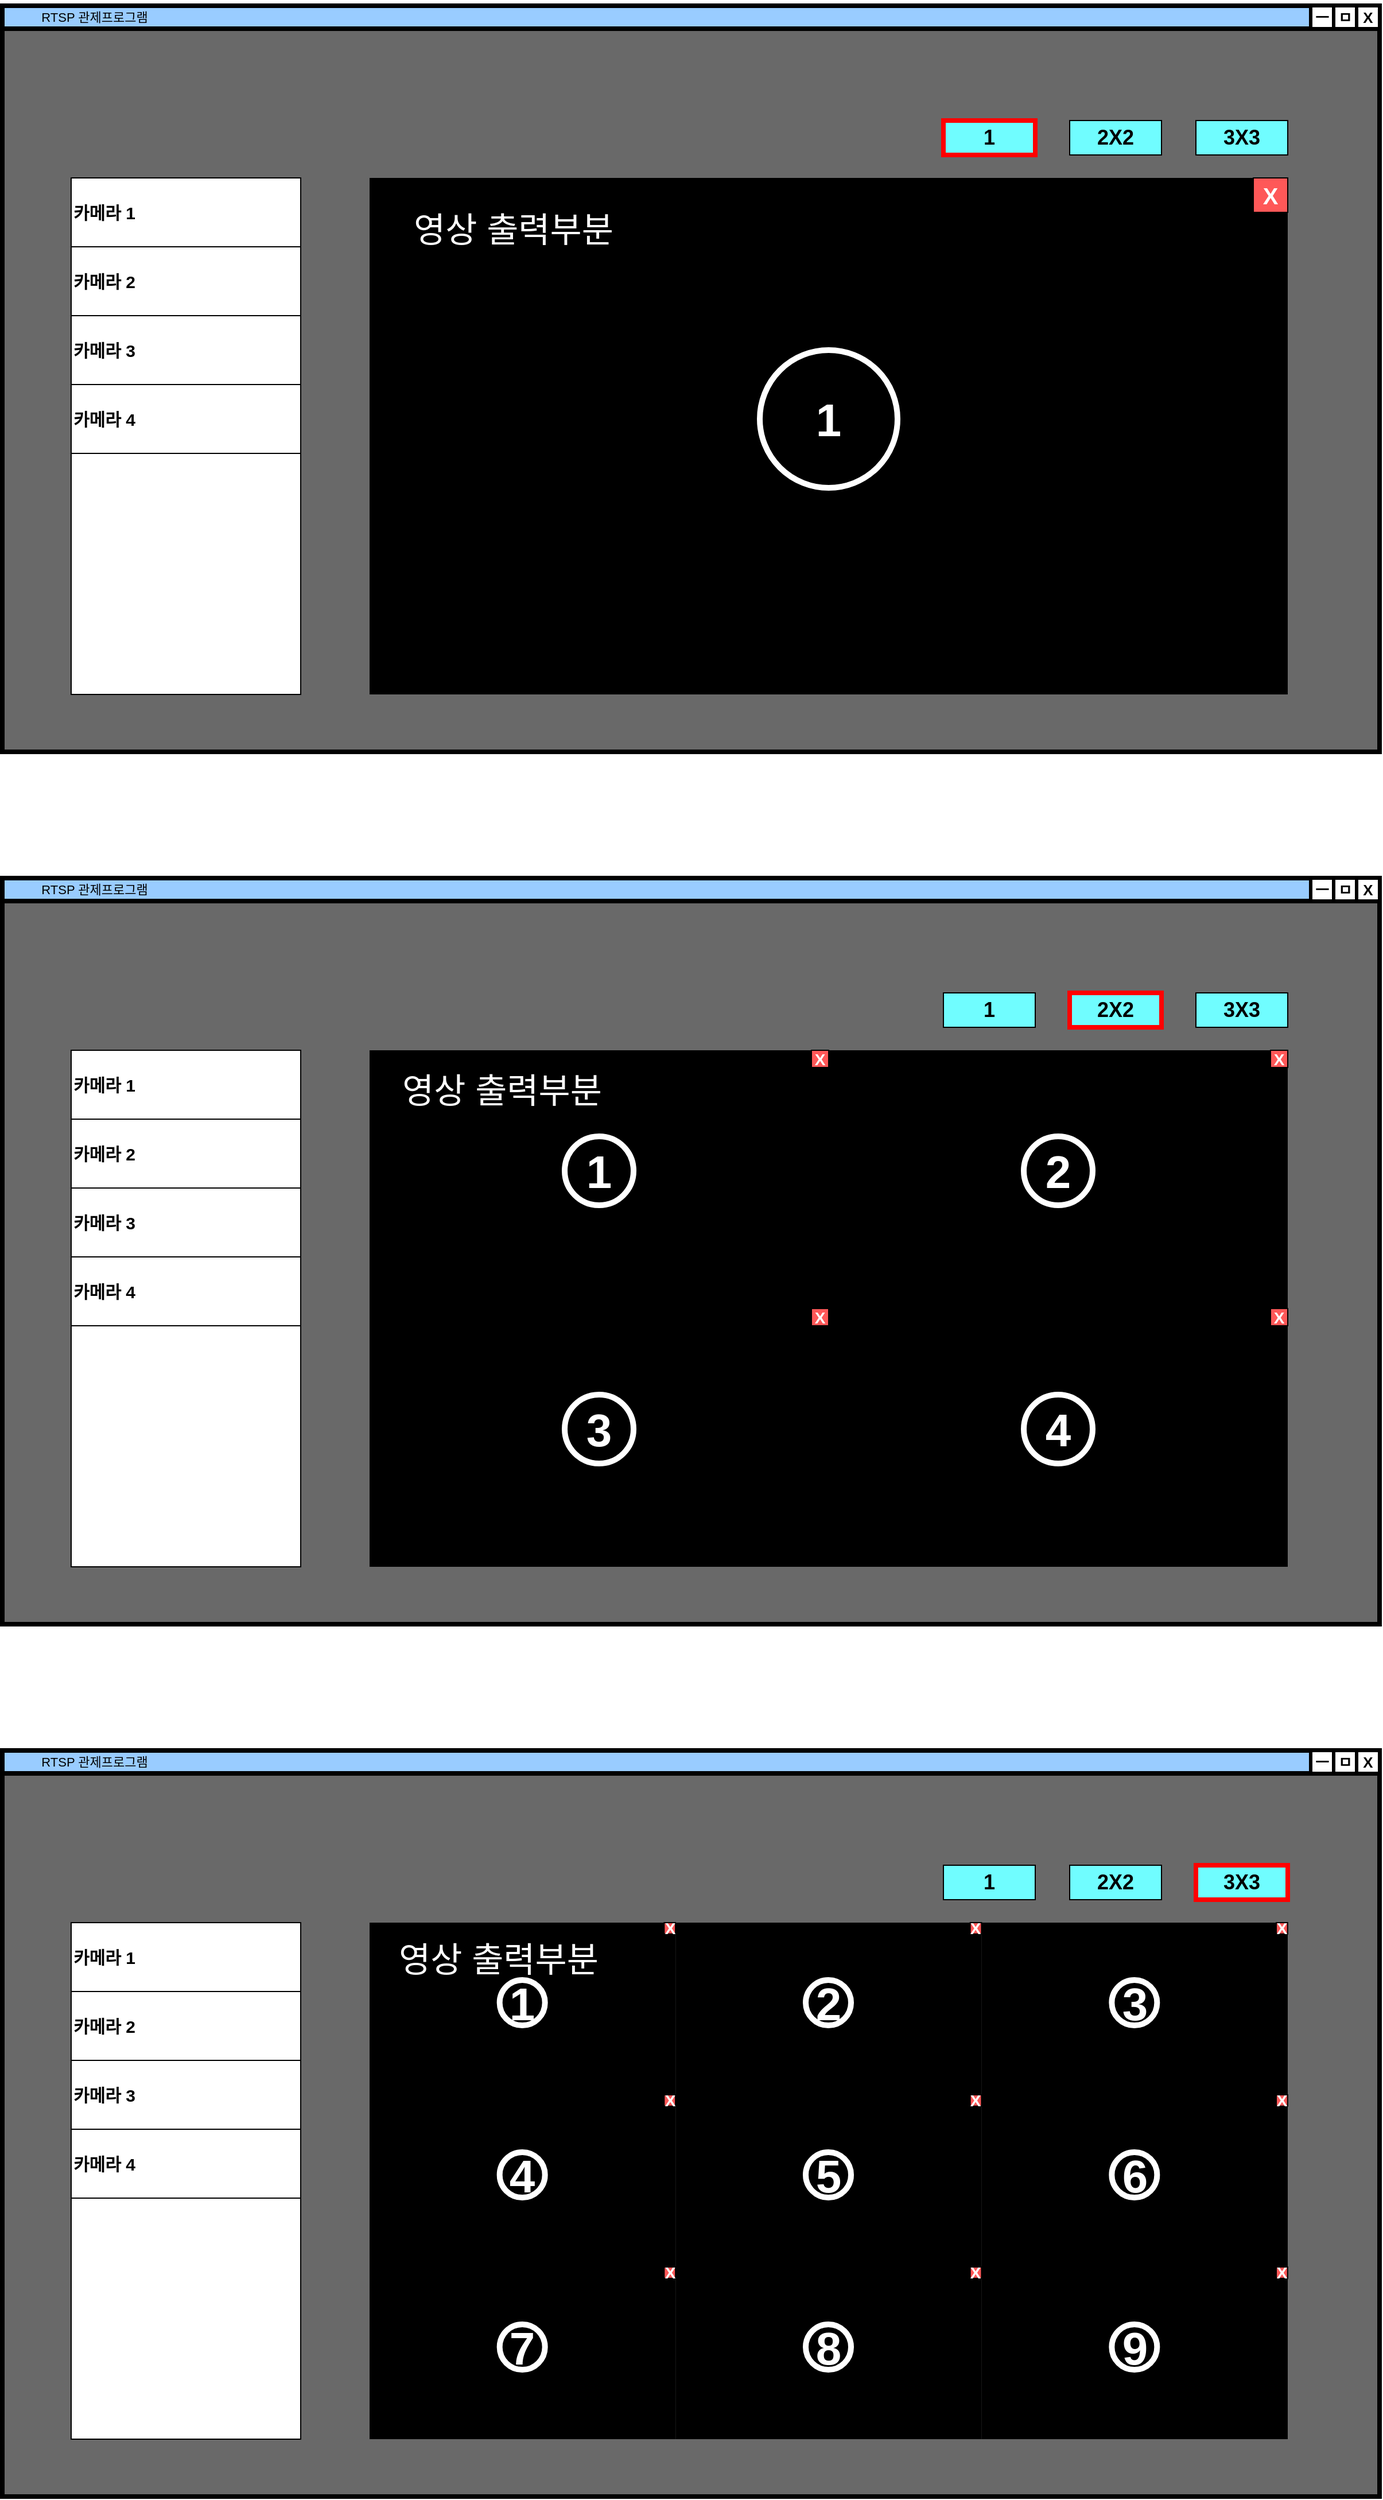 <mxfile version="26.0.2">
  <diagram name="페이지-1" id="IkHp8Y_VfOA2l69gQE5q">
    <mxGraphModel dx="2620" dy="2092" grid="1" gridSize="10" guides="1" tooltips="1" connect="1" arrows="1" fold="1" page="1" pageScale="1" pageWidth="827" pageHeight="1169" math="0" shadow="0">
      <root>
        <mxCell id="0" />
        <mxCell id="1" parent="0" />
        <mxCell id="s6_-VDTN1BvuscFlEvzm-3" value="" style="swimlane;startSize=0;swimlaneFillColor=light-dark(#696969, #ededed);fillColor=none;strokeWidth=4;" vertex="1" parent="1">
          <mxGeometry x="-640" y="-360" width="1200" height="650" as="geometry" />
        </mxCell>
        <mxCell id="s6_-VDTN1BvuscFlEvzm-1" value="" style="rounded=0;whiteSpace=wrap;html=1;gradientColor=none;strokeColor=none;fillColor=#000000;" vertex="1" parent="s6_-VDTN1BvuscFlEvzm-3">
          <mxGeometry x="320" y="150" width="800" height="450" as="geometry" />
        </mxCell>
        <mxCell id="s6_-VDTN1BvuscFlEvzm-2" value="영상 출력부분" style="text;html=1;align=center;verticalAlign=middle;resizable=0;points=[];autosize=1;strokeColor=none;fillColor=none;fontSize=30;fontColor=#FFFFFF;" vertex="1" parent="s6_-VDTN1BvuscFlEvzm-3">
          <mxGeometry x="340" y="170" width="210" height="50" as="geometry" />
        </mxCell>
        <mxCell id="s6_-VDTN1BvuscFlEvzm-4" value="" style="rounded=0;whiteSpace=wrap;html=1;" vertex="1" parent="s6_-VDTN1BvuscFlEvzm-3">
          <mxGeometry x="60" y="150" width="200" height="450" as="geometry" />
        </mxCell>
        <mxCell id="s6_-VDTN1BvuscFlEvzm-7" value="1" style="rounded=0;whiteSpace=wrap;html=1;fontSize=18;fontStyle=1;gradientColor=none;fillColor=light-dark(#70FDFF,#EDEDED);" vertex="1" parent="s6_-VDTN1BvuscFlEvzm-3">
          <mxGeometry x="820" y="100" width="80" height="30" as="geometry" />
        </mxCell>
        <mxCell id="s6_-VDTN1BvuscFlEvzm-5" value="3X3" style="rounded=0;whiteSpace=wrap;html=1;fontStyle=1;fontSize=18;fillColor=#70FDFF;" vertex="1" parent="s6_-VDTN1BvuscFlEvzm-3">
          <mxGeometry x="1040" y="100" width="80" height="30" as="geometry" />
        </mxCell>
        <mxCell id="s6_-VDTN1BvuscFlEvzm-6" value="2X2" style="rounded=0;whiteSpace=wrap;html=1;fontSize=18;fontStyle=1;fillColor=#70FDFF;" vertex="1" parent="s6_-VDTN1BvuscFlEvzm-3">
          <mxGeometry x="930" y="100" width="80" height="30" as="geometry" />
        </mxCell>
        <mxCell id="s6_-VDTN1BvuscFlEvzm-9" value="X" style="whiteSpace=wrap;html=1;aspect=fixed;fontStyle=1;fontSize=20;fillColor=light-dark(#fe5858, #ff7777);fontColor=#FFFFFF;" vertex="1" parent="s6_-VDTN1BvuscFlEvzm-3">
          <mxGeometry x="1090" y="150" width="30" height="30" as="geometry" />
        </mxCell>
        <mxCell id="s6_-VDTN1BvuscFlEvzm-10" value="카메라 1" style="rounded=0;whiteSpace=wrap;html=1;align=left;fontStyle=1;fontSize=15;" vertex="1" parent="s6_-VDTN1BvuscFlEvzm-3">
          <mxGeometry x="60" y="150" width="200" height="60" as="geometry" />
        </mxCell>
        <mxCell id="s6_-VDTN1BvuscFlEvzm-11" value="카메라 2" style="rounded=0;whiteSpace=wrap;html=1;align=left;fontStyle=1;fontSize=15;" vertex="1" parent="s6_-VDTN1BvuscFlEvzm-3">
          <mxGeometry x="60" y="210" width="200" height="60" as="geometry" />
        </mxCell>
        <mxCell id="s6_-VDTN1BvuscFlEvzm-12" value="카메라 3" style="rounded=0;whiteSpace=wrap;html=1;align=left;fontStyle=1;fontSize=15;" vertex="1" parent="s6_-VDTN1BvuscFlEvzm-3">
          <mxGeometry x="60" y="270" width="200" height="60" as="geometry" />
        </mxCell>
        <mxCell id="s6_-VDTN1BvuscFlEvzm-13" value="카메라 4" style="rounded=0;whiteSpace=wrap;html=1;align=left;fontSize=15;fontStyle=1" vertex="1" parent="s6_-VDTN1BvuscFlEvzm-3">
          <mxGeometry x="60" y="330" width="200" height="60" as="geometry" />
        </mxCell>
        <mxCell id="s6_-VDTN1BvuscFlEvzm-15" value="" style="rounded=0;whiteSpace=wrap;html=1;fillColor=none;strokeWidth=4;strokeColor=light-dark(#ff0000, #ededed);" vertex="1" parent="s6_-VDTN1BvuscFlEvzm-3">
          <mxGeometry x="820" y="100" width="80" height="30" as="geometry" />
        </mxCell>
        <mxCell id="s6_-VDTN1BvuscFlEvzm-18" value="&lt;b&gt;&lt;font style=&quot;font-size: 40px; color: rgb(255, 255, 255);&quot;&gt;1&lt;/font&gt;&lt;/b&gt;" style="ellipse;whiteSpace=wrap;html=1;aspect=fixed;strokeWidth=5;strokeColor=light-dark(#ffffff, #ededed);fillColor=none;" vertex="1" parent="s6_-VDTN1BvuscFlEvzm-3">
          <mxGeometry x="660" y="300" width="120" height="120" as="geometry" />
        </mxCell>
        <mxCell id="s6_-VDTN1BvuscFlEvzm-19" value="" style="rounded=0;whiteSpace=wrap;html=1;strokeWidth=4;fillColor=#99CCFF;" vertex="1" parent="s6_-VDTN1BvuscFlEvzm-3">
          <mxGeometry width="1200" height="20" as="geometry" />
        </mxCell>
        <mxCell id="s6_-VDTN1BvuscFlEvzm-22" value="X" style="whiteSpace=wrap;html=1;aspect=fixed;strokeWidth=3;fontStyle=1;fontSize=13;" vertex="1" parent="s6_-VDTN1BvuscFlEvzm-3">
          <mxGeometry x="1180" width="20" height="20" as="geometry" />
        </mxCell>
        <mxCell id="s6_-VDTN1BvuscFlEvzm-21" value="ㅁ" style="whiteSpace=wrap;html=1;aspect=fixed;strokeWidth=3;fontStyle=1;fontSize=13;" vertex="1" parent="s6_-VDTN1BvuscFlEvzm-3">
          <mxGeometry x="1160" width="20" height="20" as="geometry" />
        </mxCell>
        <mxCell id="s6_-VDTN1BvuscFlEvzm-20" value="ㅡ" style="whiteSpace=wrap;html=1;aspect=fixed;strokeWidth=3;fontStyle=1;fontSize=13;" vertex="1" parent="s6_-VDTN1BvuscFlEvzm-3">
          <mxGeometry x="1140" width="20" height="20" as="geometry" />
        </mxCell>
        <mxCell id="s6_-VDTN1BvuscFlEvzm-134" value="RTSP 관제프로그램" style="text;html=1;align=center;verticalAlign=middle;resizable=0;points=[];autosize=1;strokeColor=none;fillColor=none;fontSize=11;" vertex="1" parent="s6_-VDTN1BvuscFlEvzm-3">
          <mxGeometry x="20" y="-5" width="120" height="30" as="geometry" />
        </mxCell>
        <mxCell id="s6_-VDTN1BvuscFlEvzm-23" value="" style="swimlane;startSize=0;swimlaneFillColor=light-dark(#696969, #ededed);fillColor=none;strokeWidth=4;" vertex="1" parent="1">
          <mxGeometry x="-640" y="400" width="1200" height="650" as="geometry" />
        </mxCell>
        <mxCell id="s6_-VDTN1BvuscFlEvzm-26" value="" style="rounded=0;whiteSpace=wrap;html=1;" vertex="1" parent="s6_-VDTN1BvuscFlEvzm-23">
          <mxGeometry x="60" y="150" width="200" height="450" as="geometry" />
        </mxCell>
        <mxCell id="s6_-VDTN1BvuscFlEvzm-27" value="1" style="rounded=0;whiteSpace=wrap;html=1;fontSize=18;fontStyle=1;gradientColor=none;fillColor=light-dark(#70FDFF,#EDEDED);" vertex="1" parent="s6_-VDTN1BvuscFlEvzm-23">
          <mxGeometry x="820" y="100" width="80" height="30" as="geometry" />
        </mxCell>
        <mxCell id="s6_-VDTN1BvuscFlEvzm-28" value="3X3" style="rounded=0;whiteSpace=wrap;html=1;fontStyle=1;fontSize=18;fillColor=#70FDFF;" vertex="1" parent="s6_-VDTN1BvuscFlEvzm-23">
          <mxGeometry x="1040" y="100" width="80" height="30" as="geometry" />
        </mxCell>
        <mxCell id="s6_-VDTN1BvuscFlEvzm-29" value="2X2" style="rounded=0;whiteSpace=wrap;html=1;fontSize=18;fontStyle=1;fillColor=#70FDFF;" vertex="1" parent="s6_-VDTN1BvuscFlEvzm-23">
          <mxGeometry x="930" y="100" width="80" height="30" as="geometry" />
        </mxCell>
        <mxCell id="s6_-VDTN1BvuscFlEvzm-31" value="카메라 1" style="rounded=0;whiteSpace=wrap;html=1;align=left;fontStyle=1;fontSize=15;" vertex="1" parent="s6_-VDTN1BvuscFlEvzm-23">
          <mxGeometry x="60" y="150" width="200" height="60" as="geometry" />
        </mxCell>
        <mxCell id="s6_-VDTN1BvuscFlEvzm-32" value="카메라 2" style="rounded=0;whiteSpace=wrap;html=1;align=left;fontStyle=1;fontSize=15;" vertex="1" parent="s6_-VDTN1BvuscFlEvzm-23">
          <mxGeometry x="60" y="210" width="200" height="60" as="geometry" />
        </mxCell>
        <mxCell id="s6_-VDTN1BvuscFlEvzm-33" value="카메라 3" style="rounded=0;whiteSpace=wrap;html=1;align=left;fontStyle=1;fontSize=15;" vertex="1" parent="s6_-VDTN1BvuscFlEvzm-23">
          <mxGeometry x="60" y="270" width="200" height="60" as="geometry" />
        </mxCell>
        <mxCell id="s6_-VDTN1BvuscFlEvzm-34" value="카메라 4" style="rounded=0;whiteSpace=wrap;html=1;align=left;fontSize=15;fontStyle=1" vertex="1" parent="s6_-VDTN1BvuscFlEvzm-23">
          <mxGeometry x="60" y="330" width="200" height="60" as="geometry" />
        </mxCell>
        <mxCell id="s6_-VDTN1BvuscFlEvzm-35" value="" style="rounded=0;whiteSpace=wrap;html=1;fillColor=none;strokeWidth=4;strokeColor=light-dark(#ff0000, #ededed);" vertex="1" parent="s6_-VDTN1BvuscFlEvzm-23">
          <mxGeometry x="930" y="100" width="80" height="30" as="geometry" />
        </mxCell>
        <mxCell id="s6_-VDTN1BvuscFlEvzm-37" value="" style="rounded=0;whiteSpace=wrap;html=1;strokeWidth=4;fillColor=#99CCFF;" vertex="1" parent="s6_-VDTN1BvuscFlEvzm-23">
          <mxGeometry width="1200" height="20" as="geometry" />
        </mxCell>
        <mxCell id="s6_-VDTN1BvuscFlEvzm-38" value="X" style="whiteSpace=wrap;html=1;aspect=fixed;strokeWidth=3;fontStyle=1;fontSize=13;" vertex="1" parent="s6_-VDTN1BvuscFlEvzm-23">
          <mxGeometry x="1180" width="20" height="20" as="geometry" />
        </mxCell>
        <mxCell id="s6_-VDTN1BvuscFlEvzm-39" value="ㅁ" style="whiteSpace=wrap;html=1;aspect=fixed;strokeWidth=3;fontStyle=1;fontSize=13;" vertex="1" parent="s6_-VDTN1BvuscFlEvzm-23">
          <mxGeometry x="1160" width="20" height="20" as="geometry" />
        </mxCell>
        <mxCell id="s6_-VDTN1BvuscFlEvzm-40" value="ㅡ" style="whiteSpace=wrap;html=1;aspect=fixed;strokeWidth=3;fontStyle=1;fontSize=13;" vertex="1" parent="s6_-VDTN1BvuscFlEvzm-23">
          <mxGeometry x="1140" width="20" height="20" as="geometry" />
        </mxCell>
        <mxCell id="s6_-VDTN1BvuscFlEvzm-58" value="" style="group" vertex="1" connectable="0" parent="s6_-VDTN1BvuscFlEvzm-23">
          <mxGeometry x="320" y="150" width="800" height="450" as="geometry" />
        </mxCell>
        <mxCell id="s6_-VDTN1BvuscFlEvzm-41" value="" style="rounded=0;whiteSpace=wrap;html=1;gradientColor=none;strokeColor=none;fillColor=#000000;" vertex="1" parent="s6_-VDTN1BvuscFlEvzm-58">
          <mxGeometry x="400" width="400" height="225" as="geometry" />
        </mxCell>
        <mxCell id="s6_-VDTN1BvuscFlEvzm-43" value="X" style="whiteSpace=wrap;html=1;aspect=fixed;fontStyle=1;fontSize=14;fillColor=light-dark(#fe5858, #ff7777);fontColor=#FFFFFF;" vertex="1" parent="s6_-VDTN1BvuscFlEvzm-58">
          <mxGeometry x="785" width="15" height="15" as="geometry" />
        </mxCell>
        <mxCell id="s6_-VDTN1BvuscFlEvzm-44" value="&lt;b&gt;&lt;font style=&quot;font-size: 40px; color: rgb(255, 255, 255);&quot;&gt;2&lt;/font&gt;&lt;/b&gt;" style="ellipse;whiteSpace=wrap;html=1;aspect=fixed;strokeWidth=5;strokeColor=light-dark(#ffffff, #ededed);fillColor=none;" vertex="1" parent="s6_-VDTN1BvuscFlEvzm-58">
          <mxGeometry x="570" y="75" width="60" height="60" as="geometry" />
        </mxCell>
        <mxCell id="s6_-VDTN1BvuscFlEvzm-45" value="" style="rounded=0;whiteSpace=wrap;html=1;gradientColor=none;strokeColor=none;fillColor=#000000;" vertex="1" parent="s6_-VDTN1BvuscFlEvzm-58">
          <mxGeometry width="400" height="225" as="geometry" />
        </mxCell>
        <mxCell id="s6_-VDTN1BvuscFlEvzm-46" value="영상 출력부분" style="text;html=1;align=center;verticalAlign=middle;resizable=0;points=[];autosize=1;strokeColor=none;fillColor=none;fontSize=30;fontColor=#FFFFFF;" vertex="1" parent="s6_-VDTN1BvuscFlEvzm-58">
          <mxGeometry x="10" y="10" width="210" height="50" as="geometry" />
        </mxCell>
        <mxCell id="s6_-VDTN1BvuscFlEvzm-47" value="X" style="whiteSpace=wrap;html=1;aspect=fixed;fontStyle=1;fontSize=14;fillColor=light-dark(#fe5858, #ff7777);fontColor=#FFFFFF;" vertex="1" parent="s6_-VDTN1BvuscFlEvzm-58">
          <mxGeometry x="385" width="15" height="15" as="geometry" />
        </mxCell>
        <mxCell id="s6_-VDTN1BvuscFlEvzm-48" value="&lt;b&gt;&lt;font style=&quot;font-size: 40px; color: rgb(255, 255, 255);&quot;&gt;1&lt;/font&gt;&lt;/b&gt;" style="ellipse;whiteSpace=wrap;html=1;aspect=fixed;strokeWidth=5;strokeColor=light-dark(#ffffff, #ededed);fillColor=none;" vertex="1" parent="s6_-VDTN1BvuscFlEvzm-58">
          <mxGeometry x="170" y="75" width="60" height="60" as="geometry" />
        </mxCell>
        <mxCell id="s6_-VDTN1BvuscFlEvzm-50" value="" style="rounded=0;whiteSpace=wrap;html=1;gradientColor=none;strokeColor=none;fillColor=#000000;" vertex="1" parent="s6_-VDTN1BvuscFlEvzm-58">
          <mxGeometry y="225" width="400" height="225" as="geometry" />
        </mxCell>
        <mxCell id="s6_-VDTN1BvuscFlEvzm-52" value="X" style="whiteSpace=wrap;html=1;aspect=fixed;fontStyle=1;fontSize=14;fillColor=light-dark(#fe5858, #ff7777);fontColor=#FFFFFF;" vertex="1" parent="s6_-VDTN1BvuscFlEvzm-58">
          <mxGeometry x="385" y="225" width="15" height="15" as="geometry" />
        </mxCell>
        <mxCell id="s6_-VDTN1BvuscFlEvzm-53" value="&lt;b&gt;&lt;font style=&quot;font-size: 40px; color: rgb(255, 255, 255);&quot;&gt;3&lt;/font&gt;&lt;/b&gt;" style="ellipse;whiteSpace=wrap;html=1;aspect=fixed;strokeWidth=5;strokeColor=light-dark(#ffffff, #ededed);fillColor=none;" vertex="1" parent="s6_-VDTN1BvuscFlEvzm-58">
          <mxGeometry x="170" y="300" width="60" height="60" as="geometry" />
        </mxCell>
        <mxCell id="s6_-VDTN1BvuscFlEvzm-54" value="" style="rounded=0;whiteSpace=wrap;html=1;gradientColor=none;strokeColor=none;fillColor=#000000;" vertex="1" parent="s6_-VDTN1BvuscFlEvzm-58">
          <mxGeometry x="400" y="225" width="400" height="225" as="geometry" />
        </mxCell>
        <mxCell id="s6_-VDTN1BvuscFlEvzm-56" value="X" style="whiteSpace=wrap;html=1;aspect=fixed;fontStyle=1;fontSize=14;fillColor=light-dark(#fe5858, #ff7777);fontColor=#FFFFFF;" vertex="1" parent="s6_-VDTN1BvuscFlEvzm-58">
          <mxGeometry x="785" y="225" width="15" height="15" as="geometry" />
        </mxCell>
        <mxCell id="s6_-VDTN1BvuscFlEvzm-57" value="&lt;b&gt;&lt;font style=&quot;font-size: 40px; color: rgb(255, 255, 255);&quot;&gt;4&lt;/font&gt;&lt;/b&gt;" style="ellipse;whiteSpace=wrap;html=1;aspect=fixed;strokeWidth=5;strokeColor=light-dark(#ffffff, #ededed);fillColor=none;" vertex="1" parent="s6_-VDTN1BvuscFlEvzm-58">
          <mxGeometry x="570" y="300" width="60" height="60" as="geometry" />
        </mxCell>
        <mxCell id="s6_-VDTN1BvuscFlEvzm-135" value="RTSP 관제프로그램" style="text;html=1;align=center;verticalAlign=middle;resizable=0;points=[];autosize=1;strokeColor=none;fillColor=none;fontSize=11;" vertex="1" parent="s6_-VDTN1BvuscFlEvzm-23">
          <mxGeometry x="20" y="-5" width="120" height="30" as="geometry" />
        </mxCell>
        <mxCell id="s6_-VDTN1BvuscFlEvzm-59" value="" style="swimlane;startSize=0;swimlaneFillColor=light-dark(#696969, #ededed);fillColor=none;strokeWidth=4;" vertex="1" parent="1">
          <mxGeometry x="-640" y="1160" width="1200" height="650" as="geometry" />
        </mxCell>
        <mxCell id="s6_-VDTN1BvuscFlEvzm-60" value="" style="rounded=0;whiteSpace=wrap;html=1;" vertex="1" parent="s6_-VDTN1BvuscFlEvzm-59">
          <mxGeometry x="60" y="150" width="200" height="450" as="geometry" />
        </mxCell>
        <mxCell id="s6_-VDTN1BvuscFlEvzm-61" value="1" style="rounded=0;whiteSpace=wrap;html=1;fontSize=18;fontStyle=1;gradientColor=none;fillColor=light-dark(#70FDFF,#EDEDED);" vertex="1" parent="s6_-VDTN1BvuscFlEvzm-59">
          <mxGeometry x="820" y="100" width="80" height="30" as="geometry" />
        </mxCell>
        <mxCell id="s6_-VDTN1BvuscFlEvzm-62" value="3X3" style="rounded=0;whiteSpace=wrap;html=1;fontStyle=1;fontSize=18;fillColor=#70FDFF;" vertex="1" parent="s6_-VDTN1BvuscFlEvzm-59">
          <mxGeometry x="1040" y="100" width="80" height="30" as="geometry" />
        </mxCell>
        <mxCell id="s6_-VDTN1BvuscFlEvzm-63" value="2X2" style="rounded=0;whiteSpace=wrap;html=1;fontSize=18;fontStyle=1;fillColor=#70FDFF;" vertex="1" parent="s6_-VDTN1BvuscFlEvzm-59">
          <mxGeometry x="930" y="100" width="80" height="30" as="geometry" />
        </mxCell>
        <mxCell id="s6_-VDTN1BvuscFlEvzm-64" value="카메라 1" style="rounded=0;whiteSpace=wrap;html=1;align=left;fontStyle=1;fontSize=15;" vertex="1" parent="s6_-VDTN1BvuscFlEvzm-59">
          <mxGeometry x="60" y="150" width="200" height="60" as="geometry" />
        </mxCell>
        <mxCell id="s6_-VDTN1BvuscFlEvzm-65" value="카메라 2" style="rounded=0;whiteSpace=wrap;html=1;align=left;fontStyle=1;fontSize=15;" vertex="1" parent="s6_-VDTN1BvuscFlEvzm-59">
          <mxGeometry x="60" y="210" width="200" height="60" as="geometry" />
        </mxCell>
        <mxCell id="s6_-VDTN1BvuscFlEvzm-66" value="카메라 3" style="rounded=0;whiteSpace=wrap;html=1;align=left;fontStyle=1;fontSize=15;" vertex="1" parent="s6_-VDTN1BvuscFlEvzm-59">
          <mxGeometry x="60" y="270" width="200" height="60" as="geometry" />
        </mxCell>
        <mxCell id="s6_-VDTN1BvuscFlEvzm-67" value="카메라 4" style="rounded=0;whiteSpace=wrap;html=1;align=left;fontSize=15;fontStyle=1" vertex="1" parent="s6_-VDTN1BvuscFlEvzm-59">
          <mxGeometry x="60" y="330" width="200" height="60" as="geometry" />
        </mxCell>
        <mxCell id="s6_-VDTN1BvuscFlEvzm-68" value="" style="rounded=0;whiteSpace=wrap;html=1;fillColor=none;strokeWidth=4;strokeColor=light-dark(#ff0000, #ededed);" vertex="1" parent="s6_-VDTN1BvuscFlEvzm-59">
          <mxGeometry x="1040" y="100" width="80" height="30" as="geometry" />
        </mxCell>
        <mxCell id="s6_-VDTN1BvuscFlEvzm-69" value="" style="rounded=0;whiteSpace=wrap;html=1;strokeWidth=4;fillColor=#99CCFF;" vertex="1" parent="s6_-VDTN1BvuscFlEvzm-59">
          <mxGeometry width="1200" height="20" as="geometry" />
        </mxCell>
        <mxCell id="s6_-VDTN1BvuscFlEvzm-70" value="X" style="whiteSpace=wrap;html=1;aspect=fixed;strokeWidth=3;fontStyle=1;fontSize=13;" vertex="1" parent="s6_-VDTN1BvuscFlEvzm-59">
          <mxGeometry x="1180" width="20" height="20" as="geometry" />
        </mxCell>
        <mxCell id="s6_-VDTN1BvuscFlEvzm-71" value="ㅁ" style="whiteSpace=wrap;html=1;aspect=fixed;strokeWidth=3;fontStyle=1;fontSize=13;" vertex="1" parent="s6_-VDTN1BvuscFlEvzm-59">
          <mxGeometry x="1160" width="20" height="20" as="geometry" />
        </mxCell>
        <mxCell id="s6_-VDTN1BvuscFlEvzm-72" value="ㅡ" style="whiteSpace=wrap;html=1;aspect=fixed;strokeWidth=3;fontStyle=1;fontSize=13;" vertex="1" parent="s6_-VDTN1BvuscFlEvzm-59">
          <mxGeometry x="1140" width="20" height="20" as="geometry" />
        </mxCell>
        <mxCell id="s6_-VDTN1BvuscFlEvzm-133" value="" style="group;aspect=fixed;" vertex="1" connectable="0" parent="s6_-VDTN1BvuscFlEvzm-59">
          <mxGeometry x="320" y="150" width="800" height="450" as="geometry" />
        </mxCell>
        <mxCell id="s6_-VDTN1BvuscFlEvzm-81" value="" style="rounded=0;whiteSpace=wrap;html=1;gradientColor=none;strokeColor=none;fillColor=#000000;container=0;" vertex="1" parent="s6_-VDTN1BvuscFlEvzm-133">
          <mxGeometry x="533.333" width="266.667" height="150" as="geometry" />
        </mxCell>
        <mxCell id="s6_-VDTN1BvuscFlEvzm-82" value="X" style="whiteSpace=wrap;html=1;aspect=fixed;fontStyle=1;fontSize=14;fillColor=light-dark(#fe5858, #ff7777);fontColor=#FFFFFF;container=0;" vertex="1" parent="s6_-VDTN1BvuscFlEvzm-133">
          <mxGeometry x="790" width="9.876" height="9.876" as="geometry" />
        </mxCell>
        <mxCell id="s6_-VDTN1BvuscFlEvzm-83" value="&lt;b&gt;&lt;font style=&quot;font-size: 40px; color: rgb(255, 255, 255);&quot;&gt;3&lt;/font&gt;&lt;/b&gt;" style="ellipse;whiteSpace=wrap;html=1;aspect=fixed;strokeWidth=5;strokeColor=light-dark(#ffffff, #ededed);fillColor=none;container=0;" vertex="1" parent="s6_-VDTN1BvuscFlEvzm-133">
          <mxGeometry x="646.667" y="50" width="39.506" height="39.506" as="geometry" />
        </mxCell>
        <mxCell id="s6_-VDTN1BvuscFlEvzm-90" value="" style="rounded=0;whiteSpace=wrap;html=1;gradientColor=none;strokeColor=none;fillColor=#000000;container=0;" vertex="1" parent="s6_-VDTN1BvuscFlEvzm-133">
          <mxGeometry x="533.333" y="150" width="266.667" height="150" as="geometry" />
        </mxCell>
        <mxCell id="s6_-VDTN1BvuscFlEvzm-91" value="X" style="whiteSpace=wrap;html=1;aspect=fixed;fontStyle=1;fontSize=14;fillColor=light-dark(#fe5858, #ff7777);fontColor=#FFFFFF;container=0;" vertex="1" parent="s6_-VDTN1BvuscFlEvzm-133">
          <mxGeometry x="790" y="150" width="9.876" height="9.876" as="geometry" />
        </mxCell>
        <mxCell id="s6_-VDTN1BvuscFlEvzm-92" value="&lt;b&gt;&lt;font style=&quot;font-size: 40px; color: rgb(255, 255, 255);&quot;&gt;6&lt;/font&gt;&lt;/b&gt;" style="ellipse;whiteSpace=wrap;html=1;aspect=fixed;strokeWidth=5;strokeColor=light-dark(#ffffff, #ededed);fillColor=none;container=0;" vertex="1" parent="s6_-VDTN1BvuscFlEvzm-133">
          <mxGeometry x="646.667" y="200" width="39.506" height="39.506" as="geometry" />
        </mxCell>
        <mxCell id="s6_-VDTN1BvuscFlEvzm-93" value="" style="rounded=0;whiteSpace=wrap;html=1;gradientColor=none;strokeColor=none;fillColor=#000000;container=0;" vertex="1" parent="s6_-VDTN1BvuscFlEvzm-133">
          <mxGeometry y="300" width="266.667" height="150" as="geometry" />
        </mxCell>
        <mxCell id="s6_-VDTN1BvuscFlEvzm-94" value="X" style="whiteSpace=wrap;html=1;aspect=fixed;fontStyle=1;fontSize=14;fillColor=light-dark(#fe5858, #ff7777);fontColor=#FFFFFF;container=0;" vertex="1" parent="s6_-VDTN1BvuscFlEvzm-133">
          <mxGeometry x="256.667" y="300" width="9.876" height="9.876" as="geometry" />
        </mxCell>
        <mxCell id="s6_-VDTN1BvuscFlEvzm-95" value="&lt;b&gt;&lt;font style=&quot;font-size: 40px; color: rgb(255, 255, 255);&quot;&gt;7&lt;/font&gt;&lt;/b&gt;" style="ellipse;whiteSpace=wrap;html=1;aspect=fixed;strokeWidth=5;strokeColor=light-dark(#ffffff, #ededed);fillColor=none;container=0;" vertex="1" parent="s6_-VDTN1BvuscFlEvzm-133">
          <mxGeometry x="113.333" y="350.0" width="39.506" height="39.506" as="geometry" />
        </mxCell>
        <mxCell id="s6_-VDTN1BvuscFlEvzm-96" value="" style="rounded=0;whiteSpace=wrap;html=1;gradientColor=none;strokeColor=none;fillColor=#000000;container=0;" vertex="1" parent="s6_-VDTN1BvuscFlEvzm-133">
          <mxGeometry x="266.667" y="300" width="266.667" height="150" as="geometry" />
        </mxCell>
        <mxCell id="s6_-VDTN1BvuscFlEvzm-97" value="X" style="whiteSpace=wrap;html=1;aspect=fixed;fontStyle=1;fontSize=14;fillColor=light-dark(#fe5858, #ff7777);fontColor=#FFFFFF;container=0;" vertex="1" parent="s6_-VDTN1BvuscFlEvzm-133">
          <mxGeometry x="523.333" y="300" width="9.876" height="9.876" as="geometry" />
        </mxCell>
        <mxCell id="s6_-VDTN1BvuscFlEvzm-98" value="&lt;b&gt;&lt;font style=&quot;font-size: 40px; color: rgb(255, 255, 255);&quot;&gt;8&lt;/font&gt;&lt;/b&gt;" style="ellipse;whiteSpace=wrap;html=1;aspect=fixed;strokeWidth=5;strokeColor=light-dark(#ffffff, #ededed);fillColor=none;container=0;" vertex="1" parent="s6_-VDTN1BvuscFlEvzm-133">
          <mxGeometry x="380.0" y="350.0" width="39.506" height="39.506" as="geometry" />
        </mxCell>
        <mxCell id="s6_-VDTN1BvuscFlEvzm-99" value="" style="rounded=0;whiteSpace=wrap;html=1;gradientColor=none;strokeColor=none;fillColor=#000000;container=0;" vertex="1" parent="s6_-VDTN1BvuscFlEvzm-133">
          <mxGeometry x="533.333" y="300" width="266.667" height="150" as="geometry" />
        </mxCell>
        <mxCell id="s6_-VDTN1BvuscFlEvzm-100" value="X" style="whiteSpace=wrap;html=1;aspect=fixed;fontStyle=1;fontSize=14;fillColor=light-dark(#fe5858, #ff7777);fontColor=#FFFFFF;container=0;" vertex="1" parent="s6_-VDTN1BvuscFlEvzm-133">
          <mxGeometry x="790" y="300" width="9.876" height="9.876" as="geometry" />
        </mxCell>
        <mxCell id="s6_-VDTN1BvuscFlEvzm-101" value="&lt;b&gt;&lt;font style=&quot;font-size: 40px; color: rgb(255, 255, 255);&quot;&gt;9&lt;/font&gt;&lt;/b&gt;" style="ellipse;whiteSpace=wrap;html=1;aspect=fixed;strokeWidth=5;strokeColor=light-dark(#ffffff, #ededed);fillColor=none;container=0;" vertex="1" parent="s6_-VDTN1BvuscFlEvzm-133">
          <mxGeometry x="646.667" y="350.0" width="39.506" height="39.506" as="geometry" />
        </mxCell>
        <mxCell id="s6_-VDTN1BvuscFlEvzm-74" value="" style="rounded=0;whiteSpace=wrap;html=1;gradientColor=none;strokeColor=none;fillColor=#000000;container=0;" vertex="1" parent="s6_-VDTN1BvuscFlEvzm-133">
          <mxGeometry x="266.667" width="266.667" height="150" as="geometry" />
        </mxCell>
        <mxCell id="s6_-VDTN1BvuscFlEvzm-75" value="X" style="whiteSpace=wrap;html=1;aspect=fixed;fontStyle=1;fontSize=14;fillColor=light-dark(#fe5858, #ff7777);fontColor=#FFFFFF;container=0;" vertex="1" parent="s6_-VDTN1BvuscFlEvzm-133">
          <mxGeometry x="523.333" width="9.876" height="9.876" as="geometry" />
        </mxCell>
        <mxCell id="s6_-VDTN1BvuscFlEvzm-76" value="&lt;b&gt;&lt;font style=&quot;font-size: 40px; color: rgb(255, 255, 255);&quot;&gt;2&lt;/font&gt;&lt;/b&gt;" style="ellipse;whiteSpace=wrap;html=1;aspect=fixed;strokeWidth=5;strokeColor=light-dark(#ffffff, #ededed);fillColor=none;container=0;" vertex="1" parent="s6_-VDTN1BvuscFlEvzm-133">
          <mxGeometry x="380.0" y="50" width="39.506" height="39.506" as="geometry" />
        </mxCell>
        <mxCell id="s6_-VDTN1BvuscFlEvzm-77" value="" style="rounded=0;whiteSpace=wrap;html=1;gradientColor=none;strokeColor=none;fillColor=#000000;container=0;" vertex="1" parent="s6_-VDTN1BvuscFlEvzm-133">
          <mxGeometry width="266.667" height="150" as="geometry" />
        </mxCell>
        <mxCell id="s6_-VDTN1BvuscFlEvzm-78" value="영상 출력부분" style="text;html=1;align=center;verticalAlign=middle;resizable=0;points=[];autosize=1;strokeColor=none;fillColor=none;fontSize=30;fontColor=#FFFFFF;container=0;" vertex="1" parent="s6_-VDTN1BvuscFlEvzm-133">
          <mxGeometry x="6.667" y="6.667" width="210" height="50" as="geometry" />
        </mxCell>
        <mxCell id="s6_-VDTN1BvuscFlEvzm-79" value="X" style="whiteSpace=wrap;html=1;aspect=fixed;fontStyle=1;fontSize=14;fillColor=light-dark(#fe5858, #ff7777);fontColor=#FFFFFF;container=0;" vertex="1" parent="s6_-VDTN1BvuscFlEvzm-133">
          <mxGeometry x="256.667" width="9.876" height="9.876" as="geometry" />
        </mxCell>
        <mxCell id="s6_-VDTN1BvuscFlEvzm-80" value="&lt;b&gt;&lt;font style=&quot;font-size: 40px; color: rgb(255, 255, 255);&quot;&gt;1&lt;/font&gt;&lt;/b&gt;" style="ellipse;whiteSpace=wrap;html=1;aspect=fixed;strokeWidth=5;strokeColor=light-dark(#ffffff, #ededed);fillColor=none;container=0;" vertex="1" parent="s6_-VDTN1BvuscFlEvzm-133">
          <mxGeometry x="113.333" y="50" width="39.506" height="39.506" as="geometry" />
        </mxCell>
        <mxCell id="s6_-VDTN1BvuscFlEvzm-84" value="" style="rounded=0;whiteSpace=wrap;html=1;gradientColor=none;strokeColor=none;fillColor=#000000;container=0;" vertex="1" parent="s6_-VDTN1BvuscFlEvzm-133">
          <mxGeometry y="150" width="266.667" height="150" as="geometry" />
        </mxCell>
        <mxCell id="s6_-VDTN1BvuscFlEvzm-85" value="X" style="whiteSpace=wrap;html=1;aspect=fixed;fontStyle=1;fontSize=14;fillColor=light-dark(#fe5858, #ff7777);fontColor=#FFFFFF;container=0;" vertex="1" parent="s6_-VDTN1BvuscFlEvzm-133">
          <mxGeometry x="256.667" y="150" width="9.876" height="9.876" as="geometry" />
        </mxCell>
        <mxCell id="s6_-VDTN1BvuscFlEvzm-86" value="&lt;b&gt;&lt;font style=&quot;font-size: 40px; color: rgb(255, 255, 255);&quot;&gt;4&lt;/font&gt;&lt;/b&gt;" style="ellipse;whiteSpace=wrap;html=1;aspect=fixed;strokeWidth=5;strokeColor=light-dark(#ffffff, #ededed);fillColor=none;container=0;" vertex="1" parent="s6_-VDTN1BvuscFlEvzm-133">
          <mxGeometry x="113.333" y="200" width="39.506" height="39.506" as="geometry" />
        </mxCell>
        <mxCell id="s6_-VDTN1BvuscFlEvzm-87" value="" style="rounded=0;whiteSpace=wrap;html=1;gradientColor=none;strokeColor=none;fillColor=#000000;container=0;" vertex="1" parent="s6_-VDTN1BvuscFlEvzm-133">
          <mxGeometry x="266.667" y="150" width="266.667" height="150" as="geometry" />
        </mxCell>
        <mxCell id="s6_-VDTN1BvuscFlEvzm-88" value="X" style="whiteSpace=wrap;html=1;aspect=fixed;fontStyle=1;fontSize=14;fillColor=light-dark(#fe5858, #ff7777);fontColor=#FFFFFF;container=0;" vertex="1" parent="s6_-VDTN1BvuscFlEvzm-133">
          <mxGeometry x="523.333" y="150" width="9.876" height="9.876" as="geometry" />
        </mxCell>
        <mxCell id="s6_-VDTN1BvuscFlEvzm-89" value="&lt;b&gt;&lt;font style=&quot;font-size: 40px; color: rgb(255, 255, 255);&quot;&gt;5&lt;/font&gt;&lt;/b&gt;" style="ellipse;whiteSpace=wrap;html=1;aspect=fixed;strokeWidth=5;strokeColor=light-dark(#ffffff, #ededed);fillColor=none;container=0;" vertex="1" parent="s6_-VDTN1BvuscFlEvzm-133">
          <mxGeometry x="380.0" y="200" width="39.506" height="39.506" as="geometry" />
        </mxCell>
        <mxCell id="s6_-VDTN1BvuscFlEvzm-165" value="RTSP 관제프로그램" style="text;html=1;align=center;verticalAlign=middle;resizable=0;points=[];autosize=1;strokeColor=none;fillColor=none;fontSize=11;" vertex="1" parent="s6_-VDTN1BvuscFlEvzm-59">
          <mxGeometry x="20" y="-5" width="120" height="30" as="geometry" />
        </mxCell>
      </root>
    </mxGraphModel>
  </diagram>
</mxfile>
